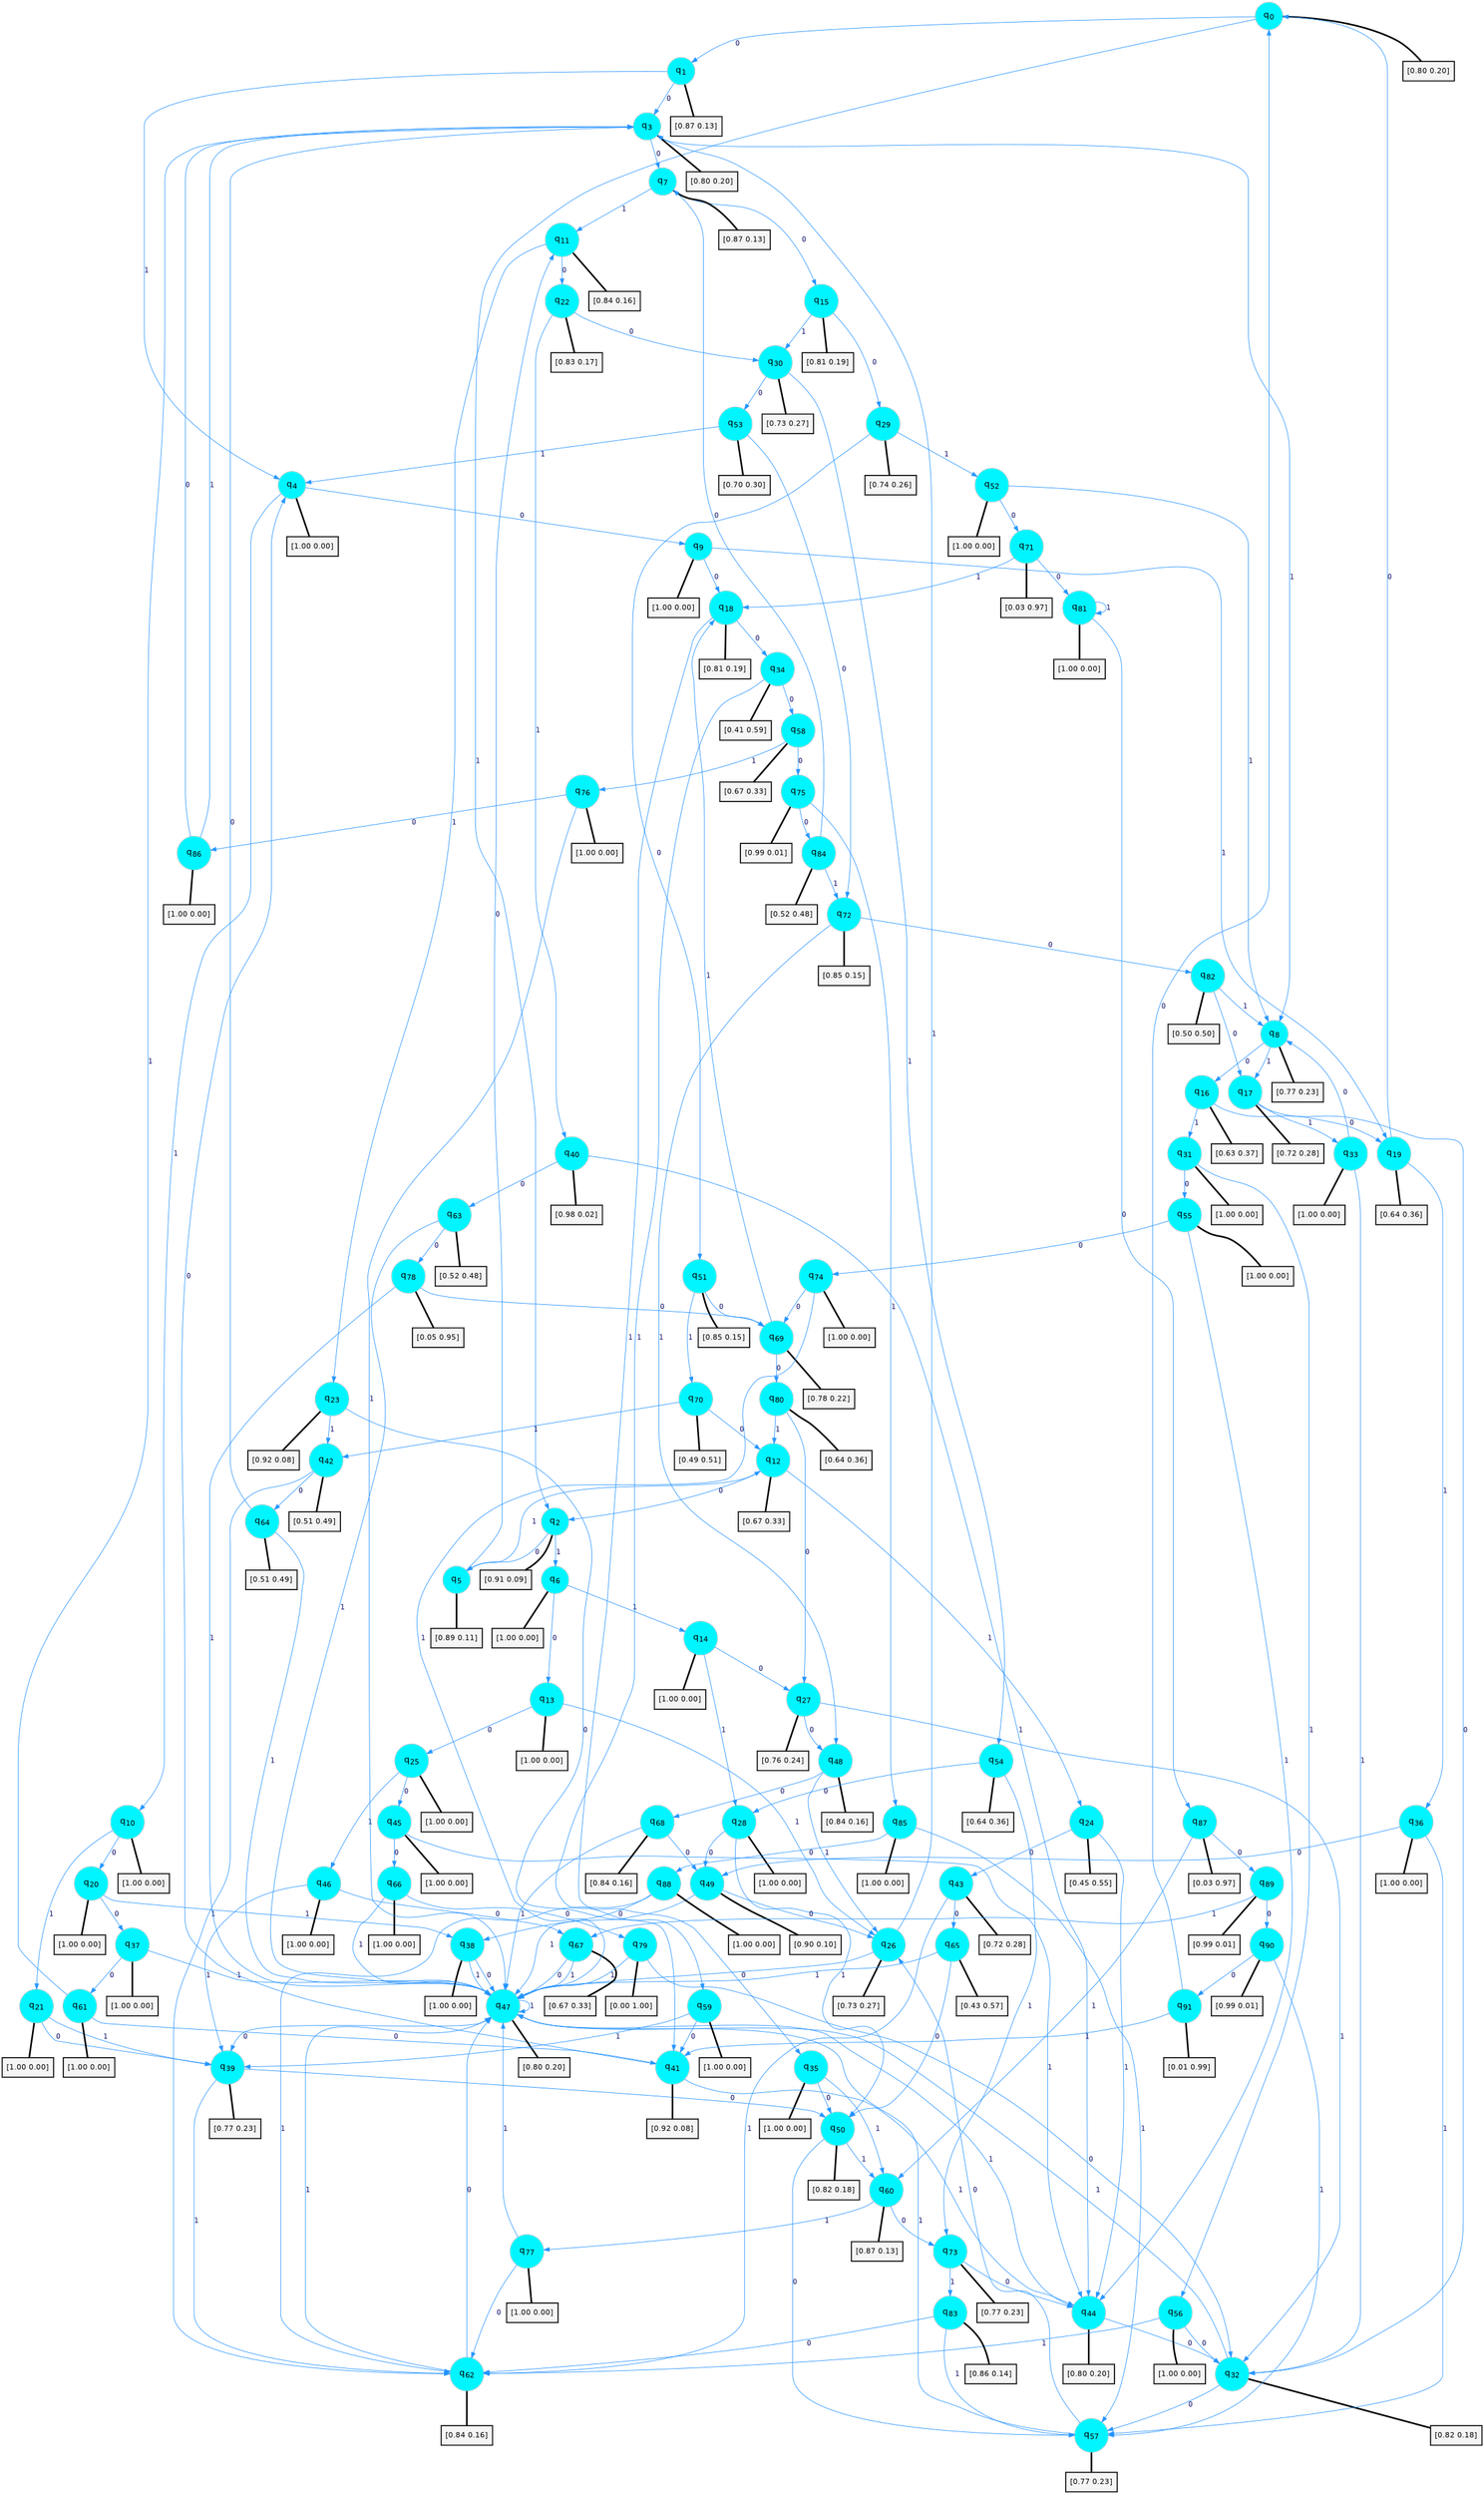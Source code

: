 digraph G {
graph [
bgcolor=transparent, dpi=300, rankdir=TD, size="40,25"];
node [
color=gray, fillcolor=turquoise1, fontcolor=black, fontname=Helvetica, fontsize=16, fontweight=bold, shape=circle, style=filled];
edge [
arrowsize=1, color=dodgerblue1, fontcolor=midnightblue, fontname=courier, fontweight=bold, penwidth=1, style=solid, weight=20];
0[label=<q<SUB>0</SUB>>];
1[label=<q<SUB>1</SUB>>];
2[label=<q<SUB>2</SUB>>];
3[label=<q<SUB>3</SUB>>];
4[label=<q<SUB>4</SUB>>];
5[label=<q<SUB>5</SUB>>];
6[label=<q<SUB>6</SUB>>];
7[label=<q<SUB>7</SUB>>];
8[label=<q<SUB>8</SUB>>];
9[label=<q<SUB>9</SUB>>];
10[label=<q<SUB>10</SUB>>];
11[label=<q<SUB>11</SUB>>];
12[label=<q<SUB>12</SUB>>];
13[label=<q<SUB>13</SUB>>];
14[label=<q<SUB>14</SUB>>];
15[label=<q<SUB>15</SUB>>];
16[label=<q<SUB>16</SUB>>];
17[label=<q<SUB>17</SUB>>];
18[label=<q<SUB>18</SUB>>];
19[label=<q<SUB>19</SUB>>];
20[label=<q<SUB>20</SUB>>];
21[label=<q<SUB>21</SUB>>];
22[label=<q<SUB>22</SUB>>];
23[label=<q<SUB>23</SUB>>];
24[label=<q<SUB>24</SUB>>];
25[label=<q<SUB>25</SUB>>];
26[label=<q<SUB>26</SUB>>];
27[label=<q<SUB>27</SUB>>];
28[label=<q<SUB>28</SUB>>];
29[label=<q<SUB>29</SUB>>];
30[label=<q<SUB>30</SUB>>];
31[label=<q<SUB>31</SUB>>];
32[label=<q<SUB>32</SUB>>];
33[label=<q<SUB>33</SUB>>];
34[label=<q<SUB>34</SUB>>];
35[label=<q<SUB>35</SUB>>];
36[label=<q<SUB>36</SUB>>];
37[label=<q<SUB>37</SUB>>];
38[label=<q<SUB>38</SUB>>];
39[label=<q<SUB>39</SUB>>];
40[label=<q<SUB>40</SUB>>];
41[label=<q<SUB>41</SUB>>];
42[label=<q<SUB>42</SUB>>];
43[label=<q<SUB>43</SUB>>];
44[label=<q<SUB>44</SUB>>];
45[label=<q<SUB>45</SUB>>];
46[label=<q<SUB>46</SUB>>];
47[label=<q<SUB>47</SUB>>];
48[label=<q<SUB>48</SUB>>];
49[label=<q<SUB>49</SUB>>];
50[label=<q<SUB>50</SUB>>];
51[label=<q<SUB>51</SUB>>];
52[label=<q<SUB>52</SUB>>];
53[label=<q<SUB>53</SUB>>];
54[label=<q<SUB>54</SUB>>];
55[label=<q<SUB>55</SUB>>];
56[label=<q<SUB>56</SUB>>];
57[label=<q<SUB>57</SUB>>];
58[label=<q<SUB>58</SUB>>];
59[label=<q<SUB>59</SUB>>];
60[label=<q<SUB>60</SUB>>];
61[label=<q<SUB>61</SUB>>];
62[label=<q<SUB>62</SUB>>];
63[label=<q<SUB>63</SUB>>];
64[label=<q<SUB>64</SUB>>];
65[label=<q<SUB>65</SUB>>];
66[label=<q<SUB>66</SUB>>];
67[label=<q<SUB>67</SUB>>];
68[label=<q<SUB>68</SUB>>];
69[label=<q<SUB>69</SUB>>];
70[label=<q<SUB>70</SUB>>];
71[label=<q<SUB>71</SUB>>];
72[label=<q<SUB>72</SUB>>];
73[label=<q<SUB>73</SUB>>];
74[label=<q<SUB>74</SUB>>];
75[label=<q<SUB>75</SUB>>];
76[label=<q<SUB>76</SUB>>];
77[label=<q<SUB>77</SUB>>];
78[label=<q<SUB>78</SUB>>];
79[label=<q<SUB>79</SUB>>];
80[label=<q<SUB>80</SUB>>];
81[label=<q<SUB>81</SUB>>];
82[label=<q<SUB>82</SUB>>];
83[label=<q<SUB>83</SUB>>];
84[label=<q<SUB>84</SUB>>];
85[label=<q<SUB>85</SUB>>];
86[label=<q<SUB>86</SUB>>];
87[label=<q<SUB>87</SUB>>];
88[label=<q<SUB>88</SUB>>];
89[label=<q<SUB>89</SUB>>];
90[label=<q<SUB>90</SUB>>];
91[label=<q<SUB>91</SUB>>];
92[label="[0.80 0.20]", shape=box,fontcolor=black, fontname=Helvetica, fontsize=14, penwidth=2, fillcolor=whitesmoke,color=black];
93[label="[0.87 0.13]", shape=box,fontcolor=black, fontname=Helvetica, fontsize=14, penwidth=2, fillcolor=whitesmoke,color=black];
94[label="[0.91 0.09]", shape=box,fontcolor=black, fontname=Helvetica, fontsize=14, penwidth=2, fillcolor=whitesmoke,color=black];
95[label="[0.80 0.20]", shape=box,fontcolor=black, fontname=Helvetica, fontsize=14, penwidth=2, fillcolor=whitesmoke,color=black];
96[label="[1.00 0.00]", shape=box,fontcolor=black, fontname=Helvetica, fontsize=14, penwidth=2, fillcolor=whitesmoke,color=black];
97[label="[0.89 0.11]", shape=box,fontcolor=black, fontname=Helvetica, fontsize=14, penwidth=2, fillcolor=whitesmoke,color=black];
98[label="[1.00 0.00]", shape=box,fontcolor=black, fontname=Helvetica, fontsize=14, penwidth=2, fillcolor=whitesmoke,color=black];
99[label="[0.87 0.13]", shape=box,fontcolor=black, fontname=Helvetica, fontsize=14, penwidth=2, fillcolor=whitesmoke,color=black];
100[label="[0.77 0.23]", shape=box,fontcolor=black, fontname=Helvetica, fontsize=14, penwidth=2, fillcolor=whitesmoke,color=black];
101[label="[1.00 0.00]", shape=box,fontcolor=black, fontname=Helvetica, fontsize=14, penwidth=2, fillcolor=whitesmoke,color=black];
102[label="[1.00 0.00]", shape=box,fontcolor=black, fontname=Helvetica, fontsize=14, penwidth=2, fillcolor=whitesmoke,color=black];
103[label="[0.84 0.16]", shape=box,fontcolor=black, fontname=Helvetica, fontsize=14, penwidth=2, fillcolor=whitesmoke,color=black];
104[label="[0.67 0.33]", shape=box,fontcolor=black, fontname=Helvetica, fontsize=14, penwidth=2, fillcolor=whitesmoke,color=black];
105[label="[1.00 0.00]", shape=box,fontcolor=black, fontname=Helvetica, fontsize=14, penwidth=2, fillcolor=whitesmoke,color=black];
106[label="[1.00 0.00]", shape=box,fontcolor=black, fontname=Helvetica, fontsize=14, penwidth=2, fillcolor=whitesmoke,color=black];
107[label="[0.81 0.19]", shape=box,fontcolor=black, fontname=Helvetica, fontsize=14, penwidth=2, fillcolor=whitesmoke,color=black];
108[label="[0.63 0.37]", shape=box,fontcolor=black, fontname=Helvetica, fontsize=14, penwidth=2, fillcolor=whitesmoke,color=black];
109[label="[0.72 0.28]", shape=box,fontcolor=black, fontname=Helvetica, fontsize=14, penwidth=2, fillcolor=whitesmoke,color=black];
110[label="[0.81 0.19]", shape=box,fontcolor=black, fontname=Helvetica, fontsize=14, penwidth=2, fillcolor=whitesmoke,color=black];
111[label="[0.64 0.36]", shape=box,fontcolor=black, fontname=Helvetica, fontsize=14, penwidth=2, fillcolor=whitesmoke,color=black];
112[label="[1.00 0.00]", shape=box,fontcolor=black, fontname=Helvetica, fontsize=14, penwidth=2, fillcolor=whitesmoke,color=black];
113[label="[1.00 0.00]", shape=box,fontcolor=black, fontname=Helvetica, fontsize=14, penwidth=2, fillcolor=whitesmoke,color=black];
114[label="[0.83 0.17]", shape=box,fontcolor=black, fontname=Helvetica, fontsize=14, penwidth=2, fillcolor=whitesmoke,color=black];
115[label="[0.92 0.08]", shape=box,fontcolor=black, fontname=Helvetica, fontsize=14, penwidth=2, fillcolor=whitesmoke,color=black];
116[label="[0.45 0.55]", shape=box,fontcolor=black, fontname=Helvetica, fontsize=14, penwidth=2, fillcolor=whitesmoke,color=black];
117[label="[1.00 0.00]", shape=box,fontcolor=black, fontname=Helvetica, fontsize=14, penwidth=2, fillcolor=whitesmoke,color=black];
118[label="[0.73 0.27]", shape=box,fontcolor=black, fontname=Helvetica, fontsize=14, penwidth=2, fillcolor=whitesmoke,color=black];
119[label="[0.76 0.24]", shape=box,fontcolor=black, fontname=Helvetica, fontsize=14, penwidth=2, fillcolor=whitesmoke,color=black];
120[label="[1.00 0.00]", shape=box,fontcolor=black, fontname=Helvetica, fontsize=14, penwidth=2, fillcolor=whitesmoke,color=black];
121[label="[0.74 0.26]", shape=box,fontcolor=black, fontname=Helvetica, fontsize=14, penwidth=2, fillcolor=whitesmoke,color=black];
122[label="[0.73 0.27]", shape=box,fontcolor=black, fontname=Helvetica, fontsize=14, penwidth=2, fillcolor=whitesmoke,color=black];
123[label="[1.00 0.00]", shape=box,fontcolor=black, fontname=Helvetica, fontsize=14, penwidth=2, fillcolor=whitesmoke,color=black];
124[label="[0.82 0.18]", shape=box,fontcolor=black, fontname=Helvetica, fontsize=14, penwidth=2, fillcolor=whitesmoke,color=black];
125[label="[1.00 0.00]", shape=box,fontcolor=black, fontname=Helvetica, fontsize=14, penwidth=2, fillcolor=whitesmoke,color=black];
126[label="[0.41 0.59]", shape=box,fontcolor=black, fontname=Helvetica, fontsize=14, penwidth=2, fillcolor=whitesmoke,color=black];
127[label="[1.00 0.00]", shape=box,fontcolor=black, fontname=Helvetica, fontsize=14, penwidth=2, fillcolor=whitesmoke,color=black];
128[label="[1.00 0.00]", shape=box,fontcolor=black, fontname=Helvetica, fontsize=14, penwidth=2, fillcolor=whitesmoke,color=black];
129[label="[1.00 0.00]", shape=box,fontcolor=black, fontname=Helvetica, fontsize=14, penwidth=2, fillcolor=whitesmoke,color=black];
130[label="[1.00 0.00]", shape=box,fontcolor=black, fontname=Helvetica, fontsize=14, penwidth=2, fillcolor=whitesmoke,color=black];
131[label="[0.77 0.23]", shape=box,fontcolor=black, fontname=Helvetica, fontsize=14, penwidth=2, fillcolor=whitesmoke,color=black];
132[label="[0.98 0.02]", shape=box,fontcolor=black, fontname=Helvetica, fontsize=14, penwidth=2, fillcolor=whitesmoke,color=black];
133[label="[0.92 0.08]", shape=box,fontcolor=black, fontname=Helvetica, fontsize=14, penwidth=2, fillcolor=whitesmoke,color=black];
134[label="[0.51 0.49]", shape=box,fontcolor=black, fontname=Helvetica, fontsize=14, penwidth=2, fillcolor=whitesmoke,color=black];
135[label="[0.72 0.28]", shape=box,fontcolor=black, fontname=Helvetica, fontsize=14, penwidth=2, fillcolor=whitesmoke,color=black];
136[label="[0.80 0.20]", shape=box,fontcolor=black, fontname=Helvetica, fontsize=14, penwidth=2, fillcolor=whitesmoke,color=black];
137[label="[1.00 0.00]", shape=box,fontcolor=black, fontname=Helvetica, fontsize=14, penwidth=2, fillcolor=whitesmoke,color=black];
138[label="[1.00 0.00]", shape=box,fontcolor=black, fontname=Helvetica, fontsize=14, penwidth=2, fillcolor=whitesmoke,color=black];
139[label="[0.80 0.20]", shape=box,fontcolor=black, fontname=Helvetica, fontsize=14, penwidth=2, fillcolor=whitesmoke,color=black];
140[label="[0.84 0.16]", shape=box,fontcolor=black, fontname=Helvetica, fontsize=14, penwidth=2, fillcolor=whitesmoke,color=black];
141[label="[0.90 0.10]", shape=box,fontcolor=black, fontname=Helvetica, fontsize=14, penwidth=2, fillcolor=whitesmoke,color=black];
142[label="[0.82 0.18]", shape=box,fontcolor=black, fontname=Helvetica, fontsize=14, penwidth=2, fillcolor=whitesmoke,color=black];
143[label="[0.85 0.15]", shape=box,fontcolor=black, fontname=Helvetica, fontsize=14, penwidth=2, fillcolor=whitesmoke,color=black];
144[label="[1.00 0.00]", shape=box,fontcolor=black, fontname=Helvetica, fontsize=14, penwidth=2, fillcolor=whitesmoke,color=black];
145[label="[0.70 0.30]", shape=box,fontcolor=black, fontname=Helvetica, fontsize=14, penwidth=2, fillcolor=whitesmoke,color=black];
146[label="[0.64 0.36]", shape=box,fontcolor=black, fontname=Helvetica, fontsize=14, penwidth=2, fillcolor=whitesmoke,color=black];
147[label="[1.00 0.00]", shape=box,fontcolor=black, fontname=Helvetica, fontsize=14, penwidth=2, fillcolor=whitesmoke,color=black];
148[label="[1.00 0.00]", shape=box,fontcolor=black, fontname=Helvetica, fontsize=14, penwidth=2, fillcolor=whitesmoke,color=black];
149[label="[0.77 0.23]", shape=box,fontcolor=black, fontname=Helvetica, fontsize=14, penwidth=2, fillcolor=whitesmoke,color=black];
150[label="[0.67 0.33]", shape=box,fontcolor=black, fontname=Helvetica, fontsize=14, penwidth=2, fillcolor=whitesmoke,color=black];
151[label="[1.00 0.00]", shape=box,fontcolor=black, fontname=Helvetica, fontsize=14, penwidth=2, fillcolor=whitesmoke,color=black];
152[label="[0.87 0.13]", shape=box,fontcolor=black, fontname=Helvetica, fontsize=14, penwidth=2, fillcolor=whitesmoke,color=black];
153[label="[1.00 0.00]", shape=box,fontcolor=black, fontname=Helvetica, fontsize=14, penwidth=2, fillcolor=whitesmoke,color=black];
154[label="[0.84 0.16]", shape=box,fontcolor=black, fontname=Helvetica, fontsize=14, penwidth=2, fillcolor=whitesmoke,color=black];
155[label="[0.52 0.48]", shape=box,fontcolor=black, fontname=Helvetica, fontsize=14, penwidth=2, fillcolor=whitesmoke,color=black];
156[label="[0.51 0.49]", shape=box,fontcolor=black, fontname=Helvetica, fontsize=14, penwidth=2, fillcolor=whitesmoke,color=black];
157[label="[0.43 0.57]", shape=box,fontcolor=black, fontname=Helvetica, fontsize=14, penwidth=2, fillcolor=whitesmoke,color=black];
158[label="[1.00 0.00]", shape=box,fontcolor=black, fontname=Helvetica, fontsize=14, penwidth=2, fillcolor=whitesmoke,color=black];
159[label="[0.67 0.33]", shape=box,fontcolor=black, fontname=Helvetica, fontsize=14, penwidth=2, fillcolor=whitesmoke,color=black];
160[label="[0.84 0.16]", shape=box,fontcolor=black, fontname=Helvetica, fontsize=14, penwidth=2, fillcolor=whitesmoke,color=black];
161[label="[0.78 0.22]", shape=box,fontcolor=black, fontname=Helvetica, fontsize=14, penwidth=2, fillcolor=whitesmoke,color=black];
162[label="[0.49 0.51]", shape=box,fontcolor=black, fontname=Helvetica, fontsize=14, penwidth=2, fillcolor=whitesmoke,color=black];
163[label="[0.03 0.97]", shape=box,fontcolor=black, fontname=Helvetica, fontsize=14, penwidth=2, fillcolor=whitesmoke,color=black];
164[label="[0.85 0.15]", shape=box,fontcolor=black, fontname=Helvetica, fontsize=14, penwidth=2, fillcolor=whitesmoke,color=black];
165[label="[0.77 0.23]", shape=box,fontcolor=black, fontname=Helvetica, fontsize=14, penwidth=2, fillcolor=whitesmoke,color=black];
166[label="[1.00 0.00]", shape=box,fontcolor=black, fontname=Helvetica, fontsize=14, penwidth=2, fillcolor=whitesmoke,color=black];
167[label="[0.99 0.01]", shape=box,fontcolor=black, fontname=Helvetica, fontsize=14, penwidth=2, fillcolor=whitesmoke,color=black];
168[label="[1.00 0.00]", shape=box,fontcolor=black, fontname=Helvetica, fontsize=14, penwidth=2, fillcolor=whitesmoke,color=black];
169[label="[1.00 0.00]", shape=box,fontcolor=black, fontname=Helvetica, fontsize=14, penwidth=2, fillcolor=whitesmoke,color=black];
170[label="[0.05 0.95]", shape=box,fontcolor=black, fontname=Helvetica, fontsize=14, penwidth=2, fillcolor=whitesmoke,color=black];
171[label="[0.00 1.00]", shape=box,fontcolor=black, fontname=Helvetica, fontsize=14, penwidth=2, fillcolor=whitesmoke,color=black];
172[label="[0.64 0.36]", shape=box,fontcolor=black, fontname=Helvetica, fontsize=14, penwidth=2, fillcolor=whitesmoke,color=black];
173[label="[1.00 0.00]", shape=box,fontcolor=black, fontname=Helvetica, fontsize=14, penwidth=2, fillcolor=whitesmoke,color=black];
174[label="[0.50 0.50]", shape=box,fontcolor=black, fontname=Helvetica, fontsize=14, penwidth=2, fillcolor=whitesmoke,color=black];
175[label="[0.86 0.14]", shape=box,fontcolor=black, fontname=Helvetica, fontsize=14, penwidth=2, fillcolor=whitesmoke,color=black];
176[label="[0.52 0.48]", shape=box,fontcolor=black, fontname=Helvetica, fontsize=14, penwidth=2, fillcolor=whitesmoke,color=black];
177[label="[1.00 0.00]", shape=box,fontcolor=black, fontname=Helvetica, fontsize=14, penwidth=2, fillcolor=whitesmoke,color=black];
178[label="[1.00 0.00]", shape=box,fontcolor=black, fontname=Helvetica, fontsize=14, penwidth=2, fillcolor=whitesmoke,color=black];
179[label="[0.03 0.97]", shape=box,fontcolor=black, fontname=Helvetica, fontsize=14, penwidth=2, fillcolor=whitesmoke,color=black];
180[label="[1.00 0.00]", shape=box,fontcolor=black, fontname=Helvetica, fontsize=14, penwidth=2, fillcolor=whitesmoke,color=black];
181[label="[0.99 0.01]", shape=box,fontcolor=black, fontname=Helvetica, fontsize=14, penwidth=2, fillcolor=whitesmoke,color=black];
182[label="[0.99 0.01]", shape=box,fontcolor=black, fontname=Helvetica, fontsize=14, penwidth=2, fillcolor=whitesmoke,color=black];
183[label="[0.01 0.99]", shape=box,fontcolor=black, fontname=Helvetica, fontsize=14, penwidth=2, fillcolor=whitesmoke,color=black];
0->1 [label=0];
0->2 [label=1];
0->92 [arrowhead=none, penwidth=3,color=black];
1->3 [label=0];
1->4 [label=1];
1->93 [arrowhead=none, penwidth=3,color=black];
2->5 [label=0];
2->6 [label=1];
2->94 [arrowhead=none, penwidth=3,color=black];
3->7 [label=0];
3->8 [label=1];
3->95 [arrowhead=none, penwidth=3,color=black];
4->9 [label=0];
4->10 [label=1];
4->96 [arrowhead=none, penwidth=3,color=black];
5->11 [label=0];
5->12 [label=1];
5->97 [arrowhead=none, penwidth=3,color=black];
6->13 [label=0];
6->14 [label=1];
6->98 [arrowhead=none, penwidth=3,color=black];
7->15 [label=0];
7->11 [label=1];
7->99 [arrowhead=none, penwidth=3,color=black];
8->16 [label=0];
8->17 [label=1];
8->100 [arrowhead=none, penwidth=3,color=black];
9->18 [label=0];
9->19 [label=1];
9->101 [arrowhead=none, penwidth=3,color=black];
10->20 [label=0];
10->21 [label=1];
10->102 [arrowhead=none, penwidth=3,color=black];
11->22 [label=0];
11->23 [label=1];
11->103 [arrowhead=none, penwidth=3,color=black];
12->2 [label=0];
12->24 [label=1];
12->104 [arrowhead=none, penwidth=3,color=black];
13->25 [label=0];
13->26 [label=1];
13->105 [arrowhead=none, penwidth=3,color=black];
14->27 [label=0];
14->28 [label=1];
14->106 [arrowhead=none, penwidth=3,color=black];
15->29 [label=0];
15->30 [label=1];
15->107 [arrowhead=none, penwidth=3,color=black];
16->19 [label=0];
16->31 [label=1];
16->108 [arrowhead=none, penwidth=3,color=black];
17->32 [label=0];
17->33 [label=1];
17->109 [arrowhead=none, penwidth=3,color=black];
18->34 [label=0];
18->35 [label=1];
18->110 [arrowhead=none, penwidth=3,color=black];
19->0 [label=0];
19->36 [label=1];
19->111 [arrowhead=none, penwidth=3,color=black];
20->37 [label=0];
20->38 [label=1];
20->112 [arrowhead=none, penwidth=3,color=black];
21->39 [label=0];
21->39 [label=1];
21->113 [arrowhead=none, penwidth=3,color=black];
22->30 [label=0];
22->40 [label=1];
22->114 [arrowhead=none, penwidth=3,color=black];
23->41 [label=0];
23->42 [label=1];
23->115 [arrowhead=none, penwidth=3,color=black];
24->43 [label=0];
24->44 [label=1];
24->116 [arrowhead=none, penwidth=3,color=black];
25->45 [label=0];
25->46 [label=1];
25->117 [arrowhead=none, penwidth=3,color=black];
26->47 [label=0];
26->3 [label=1];
26->118 [arrowhead=none, penwidth=3,color=black];
27->48 [label=0];
27->32 [label=1];
27->119 [arrowhead=none, penwidth=3,color=black];
28->49 [label=0];
28->50 [label=1];
28->120 [arrowhead=none, penwidth=3,color=black];
29->51 [label=0];
29->52 [label=1];
29->121 [arrowhead=none, penwidth=3,color=black];
30->53 [label=0];
30->54 [label=1];
30->122 [arrowhead=none, penwidth=3,color=black];
31->55 [label=0];
31->56 [label=1];
31->123 [arrowhead=none, penwidth=3,color=black];
32->57 [label=0];
32->47 [label=1];
32->124 [arrowhead=none, penwidth=3,color=black];
33->8 [label=0];
33->32 [label=1];
33->125 [arrowhead=none, penwidth=3,color=black];
34->58 [label=0];
34->59 [label=1];
34->126 [arrowhead=none, penwidth=3,color=black];
35->50 [label=0];
35->60 [label=1];
35->127 [arrowhead=none, penwidth=3,color=black];
36->49 [label=0];
36->57 [label=1];
36->128 [arrowhead=none, penwidth=3,color=black];
37->61 [label=0];
37->47 [label=1];
37->129 [arrowhead=none, penwidth=3,color=black];
38->47 [label=0];
38->47 [label=1];
38->130 [arrowhead=none, penwidth=3,color=black];
39->50 [label=0];
39->62 [label=1];
39->131 [arrowhead=none, penwidth=3,color=black];
40->63 [label=0];
40->44 [label=1];
40->132 [arrowhead=none, penwidth=3,color=black];
41->4 [label=0];
41->44 [label=1];
41->133 [arrowhead=none, penwidth=3,color=black];
42->64 [label=0];
42->62 [label=1];
42->134 [arrowhead=none, penwidth=3,color=black];
43->65 [label=0];
43->62 [label=1];
43->135 [arrowhead=none, penwidth=3,color=black];
44->32 [label=0];
44->47 [label=1];
44->136 [arrowhead=none, penwidth=3,color=black];
45->66 [label=0];
45->44 [label=1];
45->137 [arrowhead=none, penwidth=3,color=black];
46->67 [label=0];
46->39 [label=1];
46->138 [arrowhead=none, penwidth=3,color=black];
47->39 [label=0];
47->47 [label=1];
47->139 [arrowhead=none, penwidth=3,color=black];
48->68 [label=0];
48->26 [label=1];
48->140 [arrowhead=none, penwidth=3,color=black];
49->26 [label=0];
49->47 [label=1];
49->141 [arrowhead=none, penwidth=3,color=black];
50->57 [label=0];
50->60 [label=1];
50->142 [arrowhead=none, penwidth=3,color=black];
51->69 [label=0];
51->70 [label=1];
51->143 [arrowhead=none, penwidth=3,color=black];
52->71 [label=0];
52->8 [label=1];
52->144 [arrowhead=none, penwidth=3,color=black];
53->72 [label=0];
53->4 [label=1];
53->145 [arrowhead=none, penwidth=3,color=black];
54->28 [label=0];
54->73 [label=1];
54->146 [arrowhead=none, penwidth=3,color=black];
55->74 [label=0];
55->44 [label=1];
55->147 [arrowhead=none, penwidth=3,color=black];
56->32 [label=0];
56->62 [label=1];
56->148 [arrowhead=none, penwidth=3,color=black];
57->26 [label=0];
57->47 [label=1];
57->149 [arrowhead=none, penwidth=3,color=black];
58->75 [label=0];
58->76 [label=1];
58->150 [arrowhead=none, penwidth=3,color=black];
59->41 [label=0];
59->39 [label=1];
59->151 [arrowhead=none, penwidth=3,color=black];
60->73 [label=0];
60->77 [label=1];
60->152 [arrowhead=none, penwidth=3,color=black];
61->41 [label=0];
61->3 [label=1];
61->153 [arrowhead=none, penwidth=3,color=black];
62->47 [label=0];
62->47 [label=1];
62->154 [arrowhead=none, penwidth=3,color=black];
63->78 [label=0];
63->47 [label=1];
63->155 [arrowhead=none, penwidth=3,color=black];
64->3 [label=0];
64->47 [label=1];
64->156 [arrowhead=none, penwidth=3,color=black];
65->50 [label=0];
65->47 [label=1];
65->157 [arrowhead=none, penwidth=3,color=black];
66->79 [label=0];
66->47 [label=1];
66->158 [arrowhead=none, penwidth=3,color=black];
67->47 [label=0];
67->47 [label=1];
67->159 [arrowhead=none, penwidth=3,color=black];
68->49 [label=0];
68->47 [label=1];
68->160 [arrowhead=none, penwidth=3,color=black];
69->80 [label=0];
69->18 [label=1];
69->161 [arrowhead=none, penwidth=3,color=black];
70->12 [label=0];
70->42 [label=1];
70->162 [arrowhead=none, penwidth=3,color=black];
71->81 [label=0];
71->18 [label=1];
71->163 [arrowhead=none, penwidth=3,color=black];
72->82 [label=0];
72->48 [label=1];
72->164 [arrowhead=none, penwidth=3,color=black];
73->44 [label=0];
73->83 [label=1];
73->165 [arrowhead=none, penwidth=3,color=black];
74->69 [label=0];
74->47 [label=1];
74->166 [arrowhead=none, penwidth=3,color=black];
75->84 [label=0];
75->85 [label=1];
75->167 [arrowhead=none, penwidth=3,color=black];
76->86 [label=0];
76->47 [label=1];
76->168 [arrowhead=none, penwidth=3,color=black];
77->62 [label=0];
77->47 [label=1];
77->169 [arrowhead=none, penwidth=3,color=black];
78->69 [label=0];
78->47 [label=1];
78->170 [arrowhead=none, penwidth=3,color=black];
79->32 [label=0];
79->47 [label=1];
79->171 [arrowhead=none, penwidth=3,color=black];
80->27 [label=0];
80->12 [label=1];
80->172 [arrowhead=none, penwidth=3,color=black];
81->87 [label=0];
81->81 [label=1];
81->173 [arrowhead=none, penwidth=3,color=black];
82->17 [label=0];
82->8 [label=1];
82->174 [arrowhead=none, penwidth=3,color=black];
83->62 [label=0];
83->57 [label=1];
83->175 [arrowhead=none, penwidth=3,color=black];
84->7 [label=0];
84->72 [label=1];
84->176 [arrowhead=none, penwidth=3,color=black];
85->88 [label=0];
85->57 [label=1];
85->177 [arrowhead=none, penwidth=3,color=black];
86->3 [label=0];
86->3 [label=1];
86->178 [arrowhead=none, penwidth=3,color=black];
87->89 [label=0];
87->60 [label=1];
87->179 [arrowhead=none, penwidth=3,color=black];
88->38 [label=0];
88->62 [label=1];
88->180 [arrowhead=none, penwidth=3,color=black];
89->90 [label=0];
89->67 [label=1];
89->181 [arrowhead=none, penwidth=3,color=black];
90->91 [label=0];
90->57 [label=1];
90->182 [arrowhead=none, penwidth=3,color=black];
91->0 [label=0];
91->41 [label=1];
91->183 [arrowhead=none, penwidth=3,color=black];
}
